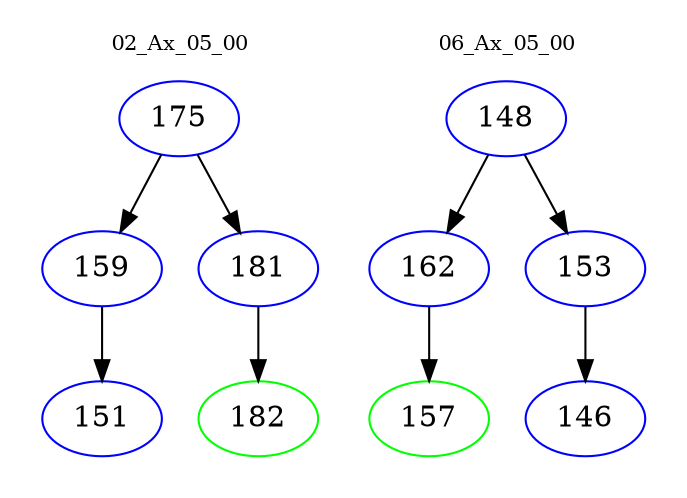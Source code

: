 digraph{
subgraph cluster_0 {
color = white
label = "02_Ax_05_00";
fontsize=10;
T0_175 [label="175", color="blue"]
T0_175 -> T0_159 [color="black"]
T0_159 [label="159", color="blue"]
T0_159 -> T0_151 [color="black"]
T0_151 [label="151", color="blue"]
T0_175 -> T0_181 [color="black"]
T0_181 [label="181", color="blue"]
T0_181 -> T0_182 [color="black"]
T0_182 [label="182", color="green"]
}
subgraph cluster_1 {
color = white
label = "06_Ax_05_00";
fontsize=10;
T1_148 [label="148", color="blue"]
T1_148 -> T1_162 [color="black"]
T1_162 [label="162", color="blue"]
T1_162 -> T1_157 [color="black"]
T1_157 [label="157", color="green"]
T1_148 -> T1_153 [color="black"]
T1_153 [label="153", color="blue"]
T1_153 -> T1_146 [color="black"]
T1_146 [label="146", color="blue"]
}
}
